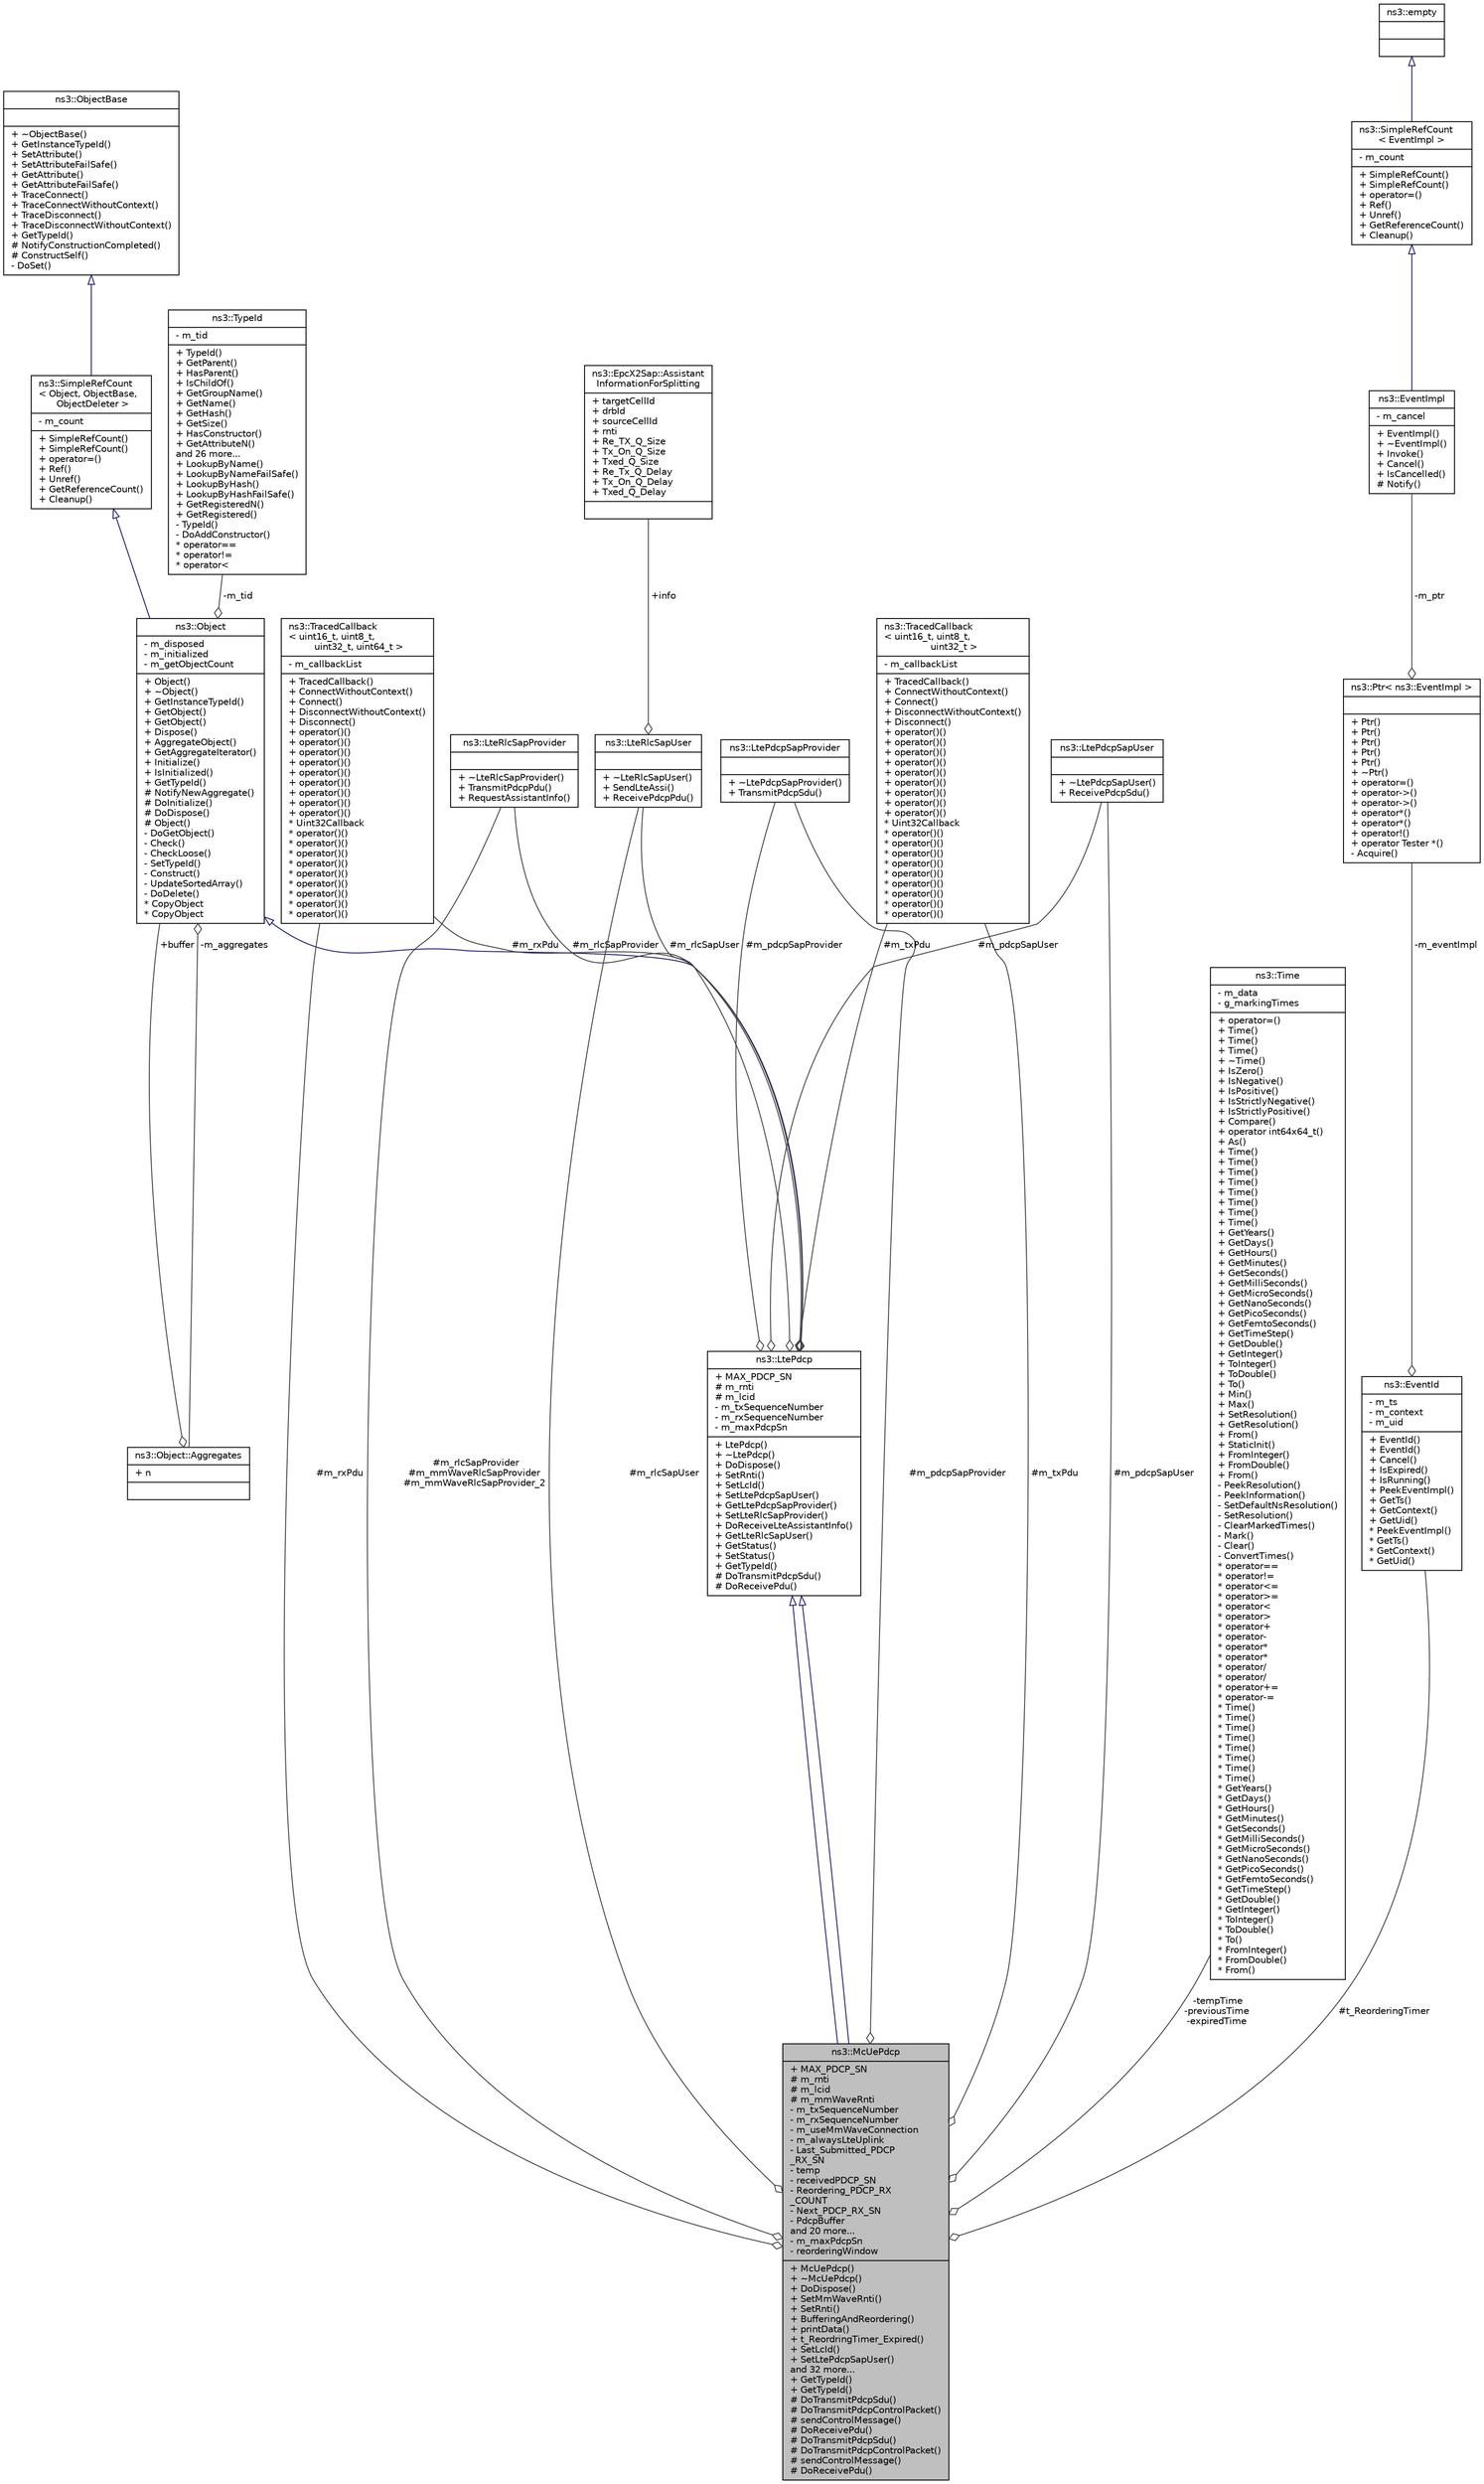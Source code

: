 digraph "ns3::McUePdcp"
{
  edge [fontname="Helvetica",fontsize="10",labelfontname="Helvetica",labelfontsize="10"];
  node [fontname="Helvetica",fontsize="10",shape=record];
  Node1 [label="{ns3::McUePdcp\n|+ MAX_PDCP_SN\l# m_rnti\l# m_lcid\l# m_mmWaveRnti\l- m_txSequenceNumber\l- m_rxSequenceNumber\l- m_useMmWaveConnection\l- m_alwaysLteUplink\l- Last_Submitted_PDCP\l_RX_SN\l- temp\l- receivedPDCP_SN\l- Reordering_PDCP_RX\l_COUNT\l- Next_PDCP_RX_SN\l- PdcpBuffer\land 20 more...\l- m_maxPdcpSn\l- reorderingWindow\l|+ McUePdcp()\l+ ~McUePdcp()\l+ DoDispose()\l+ SetMmWaveRnti()\l+ SetRnti()\l+ BufferingAndReordering()\l+ printData()\l+ t_ReordringTimer_Expired()\l+ SetLcId()\l+ SetLtePdcpSapUser()\land 32 more...\l+ GetTypeId()\l+ GetTypeId()\l# DoTransmitPdcpSdu()\l# DoTransmitPdcpControlPacket()\l# sendControlMessage()\l# DoReceivePdu()\l# DoTransmitPdcpSdu()\l# DoTransmitPdcpControlPacket()\l# sendControlMessage()\l# DoReceivePdu()\l}",height=0.2,width=0.4,color="black", fillcolor="grey75", style="filled", fontcolor="black"];
  Node2 -> Node1 [dir="back",color="midnightblue",fontsize="10",style="solid",arrowtail="onormal"];
  Node2 [label="{ns3::LtePdcp\n|+ MAX_PDCP_SN\l# m_rnti\l# m_lcid\l- m_txSequenceNumber\l- m_rxSequenceNumber\l- m_maxPdcpSn\l|+ LtePdcp()\l+ ~LtePdcp()\l+ DoDispose()\l+ SetRnti()\l+ SetLcId()\l+ SetLtePdcpSapUser()\l+ GetLtePdcpSapProvider()\l+ SetLteRlcSapProvider()\l+ DoReceiveLteAssistantInfo()\l+ GetLteRlcSapUser()\l+ GetStatus()\l+ SetStatus()\l+ GetTypeId()\l# DoTransmitPdcpSdu()\l# DoReceivePdu()\l}",height=0.2,width=0.4,color="black", fillcolor="white", style="filled",URL="$d6/d88/classns3_1_1LtePdcp.html"];
  Node3 -> Node2 [dir="back",color="midnightblue",fontsize="10",style="solid",arrowtail="onormal"];
  Node3 [label="{ns3::Object\n|- m_disposed\l- m_initialized\l- m_getObjectCount\l|+ Object()\l+ ~Object()\l+ GetInstanceTypeId()\l+ GetObject()\l+ GetObject()\l+ Dispose()\l+ AggregateObject()\l+ GetAggregateIterator()\l+ Initialize()\l+ IsInitialized()\l+ GetTypeId()\l# NotifyNewAggregate()\l# DoInitialize()\l# DoDispose()\l# Object()\l- DoGetObject()\l- Check()\l- CheckLoose()\l- SetTypeId()\l- Construct()\l- UpdateSortedArray()\l- DoDelete()\l* CopyObject\l* CopyObject\l}",height=0.2,width=0.4,color="black", fillcolor="white", style="filled",URL="$d9/d77/classns3_1_1Object.html",tooltip="A base class which provides memory management and object aggregation. "];
  Node4 -> Node3 [dir="back",color="midnightblue",fontsize="10",style="solid",arrowtail="onormal"];
  Node4 [label="{ns3::SimpleRefCount\l\< Object, ObjectBase,\l ObjectDeleter \>\n|- m_count\l|+ SimpleRefCount()\l+ SimpleRefCount()\l+ operator=()\l+ Ref()\l+ Unref()\l+ GetReferenceCount()\l+ Cleanup()\l}",height=0.2,width=0.4,color="black", fillcolor="white", style="filled",URL="$da/da1/classns3_1_1SimpleRefCount.html"];
  Node5 -> Node4 [dir="back",color="midnightblue",fontsize="10",style="solid",arrowtail="onormal"];
  Node5 [label="{ns3::ObjectBase\n||+ ~ObjectBase()\l+ GetInstanceTypeId()\l+ SetAttribute()\l+ SetAttributeFailSafe()\l+ GetAttribute()\l+ GetAttributeFailSafe()\l+ TraceConnect()\l+ TraceConnectWithoutContext()\l+ TraceDisconnect()\l+ TraceDisconnectWithoutContext()\l+ GetTypeId()\l# NotifyConstructionCompleted()\l# ConstructSelf()\l- DoSet()\l}",height=0.2,width=0.4,color="black", fillcolor="white", style="filled",URL="$d2/dac/classns3_1_1ObjectBase.html",tooltip="Anchor the ns-3 type and attribute system. "];
  Node6 -> Node3 [color="grey25",fontsize="10",style="solid",label=" -m_tid" ,arrowhead="odiamond"];
  Node6 [label="{ns3::TypeId\n|- m_tid\l|+ TypeId()\l+ GetParent()\l+ HasParent()\l+ IsChildOf()\l+ GetGroupName()\l+ GetName()\l+ GetHash()\l+ GetSize()\l+ HasConstructor()\l+ GetAttributeN()\land 26 more...\l+ LookupByName()\l+ LookupByNameFailSafe()\l+ LookupByHash()\l+ LookupByHashFailSafe()\l+ GetRegisteredN()\l+ GetRegistered()\l- TypeId()\l- DoAddConstructor()\l* operator==\l* operator!=\l* operator\<\l}",height=0.2,width=0.4,color="black", fillcolor="white", style="filled",URL="$d6/d11/classns3_1_1TypeId.html",tooltip="a unique identifier for an interface. "];
  Node7 -> Node3 [color="grey25",fontsize="10",style="solid",label=" -m_aggregates" ,arrowhead="odiamond"];
  Node7 [label="{ns3::Object::Aggregates\n|+ n\l|}",height=0.2,width=0.4,color="black", fillcolor="white", style="filled",URL="$d5/de9/structns3_1_1Object_1_1Aggregates.html"];
  Node3 -> Node7 [color="grey25",fontsize="10",style="solid",label=" +buffer" ,arrowhead="odiamond"];
  Node8 -> Node2 [color="grey25",fontsize="10",style="solid",label=" #m_rlcSapProvider" ,arrowhead="odiamond"];
  Node8 [label="{ns3::LteRlcSapProvider\n||+ ~LteRlcSapProvider()\l+ TransmitPdcpPdu()\l+ RequestAssistantInfo()\l}",height=0.2,width=0.4,color="black", fillcolor="white", style="filled",URL="$dc/da8/classns3_1_1LteRlcSapProvider.html"];
  Node9 -> Node2 [color="grey25",fontsize="10",style="solid",label=" #m_rxPdu" ,arrowhead="odiamond"];
  Node9 [label="{ns3::TracedCallback\l\< uint16_t, uint8_t,\l uint32_t, uint64_t \>\n|- m_callbackList\l|+ TracedCallback()\l+ ConnectWithoutContext()\l+ Connect()\l+ DisconnectWithoutContext()\l+ Disconnect()\l+ operator()()\l+ operator()()\l+ operator()()\l+ operator()()\l+ operator()()\l+ operator()()\l+ operator()()\l+ operator()()\l+ operator()()\l* Uint32Callback\l* operator()()\l* operator()()\l* operator()()\l* operator()()\l* operator()()\l* operator()()\l* operator()()\l* operator()()\l* operator()()\l}",height=0.2,width=0.4,color="black", fillcolor="white", style="filled",URL="$df/dec/classns3_1_1TracedCallback.html"];
  Node10 -> Node2 [color="grey25",fontsize="10",style="solid",label=" #m_rlcSapUser" ,arrowhead="odiamond"];
  Node10 [label="{ns3::LteRlcSapUser\n||+ ~LteRlcSapUser()\l+ SendLteAssi()\l+ ReceivePdcpPdu()\l}",height=0.2,width=0.4,color="black", fillcolor="white", style="filled",URL="$d9/d10/classns3_1_1LteRlcSapUser.html"];
  Node11 -> Node10 [color="grey25",fontsize="10",style="solid",label=" +info" ,arrowhead="odiamond"];
  Node11 [label="{ns3::EpcX2Sap::Assistant\lInformationForSplitting\n|+ targetCellId\l+ drbId\l+ sourceCellId\l+ rnti\l+ Re_TX_Q_Size\l+ Tx_On_Q_Size\l+ Txed_Q_Size\l+ Re_Tx_Q_Delay\l+ Tx_On_Q_Delay\l+ Txed_Q_Delay\l|}",height=0.2,width=0.4,color="black", fillcolor="white", style="filled",URL="$db/d2f/structns3_1_1EpcX2Sap_1_1AssistantInformationForSplitting.html"];
  Node12 -> Node2 [color="grey25",fontsize="10",style="solid",label=" #m_pdcpSapProvider" ,arrowhead="odiamond"];
  Node12 [label="{ns3::LtePdcpSapProvider\n||+ ~LtePdcpSapProvider()\l+ TransmitPdcpSdu()\l}",height=0.2,width=0.4,color="black", fillcolor="white", style="filled",URL="$dd/de3/classns3_1_1LtePdcpSapProvider.html"];
  Node13 -> Node2 [color="grey25",fontsize="10",style="solid",label=" #m_txPdu" ,arrowhead="odiamond"];
  Node13 [label="{ns3::TracedCallback\l\< uint16_t, uint8_t,\l uint32_t \>\n|- m_callbackList\l|+ TracedCallback()\l+ ConnectWithoutContext()\l+ Connect()\l+ DisconnectWithoutContext()\l+ Disconnect()\l+ operator()()\l+ operator()()\l+ operator()()\l+ operator()()\l+ operator()()\l+ operator()()\l+ operator()()\l+ operator()()\l+ operator()()\l* Uint32Callback\l* operator()()\l* operator()()\l* operator()()\l* operator()()\l* operator()()\l* operator()()\l* operator()()\l* operator()()\l* operator()()\l}",height=0.2,width=0.4,color="black", fillcolor="white", style="filled",URL="$df/dec/classns3_1_1TracedCallback.html"];
  Node14 -> Node2 [color="grey25",fontsize="10",style="solid",label=" #m_pdcpSapUser" ,arrowhead="odiamond"];
  Node14 [label="{ns3::LtePdcpSapUser\n||+ ~LtePdcpSapUser()\l+ ReceivePdcpSdu()\l}",height=0.2,width=0.4,color="black", fillcolor="white", style="filled",URL="$dd/d1c/classns3_1_1LtePdcpSapUser.html"];
  Node2 -> Node1 [dir="back",color="midnightblue",fontsize="10",style="solid",arrowtail="onormal"];
  Node8 -> Node1 [color="grey25",fontsize="10",style="solid",label=" #m_rlcSapProvider\n#m_mmWaveRlcSapProvider\n#m_mmWaveRlcSapProvider_2" ,arrowhead="odiamond"];
  Node15 -> Node1 [color="grey25",fontsize="10",style="solid",label=" #t_ReorderingTimer" ,arrowhead="odiamond"];
  Node15 [label="{ns3::EventId\n|- m_ts\l- m_context\l- m_uid\l|+ EventId()\l+ EventId()\l+ Cancel()\l+ IsExpired()\l+ IsRunning()\l+ PeekEventImpl()\l+ GetTs()\l+ GetContext()\l+ GetUid()\l* PeekEventImpl()\l* GetTs()\l* GetContext()\l* GetUid()\l}",height=0.2,width=0.4,color="black", fillcolor="white", style="filled",URL="$d1/df8/classns3_1_1EventId.html",tooltip="An identifier for simulation events. "];
  Node16 -> Node15 [color="grey25",fontsize="10",style="solid",label=" -m_eventImpl" ,arrowhead="odiamond"];
  Node16 [label="{ns3::Ptr\< ns3::EventImpl \>\n||+ Ptr()\l+ Ptr()\l+ Ptr()\l+ Ptr()\l+ Ptr()\l+ ~Ptr()\l+ operator=()\l+ operator-\>()\l+ operator-\>()\l+ operator*()\l+ operator*()\l+ operator!()\l+ operator Tester *()\l- Acquire()\l}",height=0.2,width=0.4,color="black", fillcolor="white", style="filled",URL="$dc/d90/classns3_1_1Ptr.html"];
  Node17 -> Node16 [color="grey25",fontsize="10",style="solid",label=" -m_ptr" ,arrowhead="odiamond"];
  Node17 [label="{ns3::EventImpl\n|- m_cancel\l|+ EventImpl()\l+ ~EventImpl()\l+ Invoke()\l+ Cancel()\l+ IsCancelled()\l# Notify()\l}",height=0.2,width=0.4,color="black", fillcolor="white", style="filled",URL="$da/def/classns3_1_1EventImpl.html",tooltip="A simulation event. "];
  Node18 -> Node17 [dir="back",color="midnightblue",fontsize="10",style="solid",arrowtail="onormal"];
  Node18 [label="{ns3::SimpleRefCount\l\< EventImpl \>\n|- m_count\l|+ SimpleRefCount()\l+ SimpleRefCount()\l+ operator=()\l+ Ref()\l+ Unref()\l+ GetReferenceCount()\l+ Cleanup()\l}",height=0.2,width=0.4,color="black", fillcolor="white", style="filled",URL="$da/da1/classns3_1_1SimpleRefCount.html"];
  Node19 -> Node18 [dir="back",color="midnightblue",fontsize="10",style="solid",arrowtail="onormal"];
  Node19 [label="{ns3::empty\n||}",height=0.2,width=0.4,color="black", fillcolor="white", style="filled",URL="$d9/d6a/classns3_1_1empty.html",tooltip="make Callback use a separate empty type "];
  Node20 -> Node1 [color="grey25",fontsize="10",style="solid",label=" -tempTime\n-previousTime\n-expiredTime" ,arrowhead="odiamond"];
  Node20 [label="{ns3::Time\n|- m_data\l- g_markingTimes\l|+ operator=()\l+ Time()\l+ Time()\l+ Time()\l+ ~Time()\l+ IsZero()\l+ IsNegative()\l+ IsPositive()\l+ IsStrictlyNegative()\l+ IsStrictlyPositive()\l+ Compare()\l+ operator int64x64_t()\l+ As()\l+ Time()\l+ Time()\l+ Time()\l+ Time()\l+ Time()\l+ Time()\l+ Time()\l+ Time()\l+ GetYears()\l+ GetDays()\l+ GetHours()\l+ GetMinutes()\l+ GetSeconds()\l+ GetMilliSeconds()\l+ GetMicroSeconds()\l+ GetNanoSeconds()\l+ GetPicoSeconds()\l+ GetFemtoSeconds()\l+ GetTimeStep()\l+ GetDouble()\l+ GetInteger()\l+ ToInteger()\l+ ToDouble()\l+ To()\l+ Min()\l+ Max()\l+ SetResolution()\l+ GetResolution()\l+ From()\l+ StaticInit()\l+ FromInteger()\l+ FromDouble()\l+ From()\l- PeekResolution()\l- PeekInformation()\l- SetDefaultNsResolution()\l- SetResolution()\l- ClearMarkedTimes()\l- Mark()\l- Clear()\l- ConvertTimes()\l* operator==\l* operator!=\l* operator\<=\l* operator\>=\l* operator\<\l* operator\>\l* operator+\l* operator-\l* operator*\l* operator*\l* operator/\l* operator/\l* operator+=\l* operator-=\l* Time()\l* Time()\l* Time()\l* Time()\l* Time()\l* Time()\l* Time()\l* Time()\l* GetYears()\l* GetDays()\l* GetHours()\l* GetMinutes()\l* GetSeconds()\l* GetMilliSeconds()\l* GetMicroSeconds()\l* GetNanoSeconds()\l* GetPicoSeconds()\l* GetFemtoSeconds()\l* GetTimeStep()\l* GetDouble()\l* GetInteger()\l* ToInteger()\l* ToDouble()\l* To()\l* FromInteger()\l* FromDouble()\l* From()\l}",height=0.2,width=0.4,color="black", fillcolor="white", style="filled",URL="$dc/d04/classns3_1_1Time.html",tooltip="Simulation virtual time values and global simulation resolution. "];
  Node9 -> Node1 [color="grey25",fontsize="10",style="solid",label=" #m_rxPdu" ,arrowhead="odiamond"];
  Node10 -> Node1 [color="grey25",fontsize="10",style="solid",label=" #m_rlcSapUser" ,arrowhead="odiamond"];
  Node12 -> Node1 [color="grey25",fontsize="10",style="solid",label=" #m_pdcpSapProvider" ,arrowhead="odiamond"];
  Node13 -> Node1 [color="grey25",fontsize="10",style="solid",label=" #m_txPdu" ,arrowhead="odiamond"];
  Node14 -> Node1 [color="grey25",fontsize="10",style="solid",label=" #m_pdcpSapUser" ,arrowhead="odiamond"];
}
